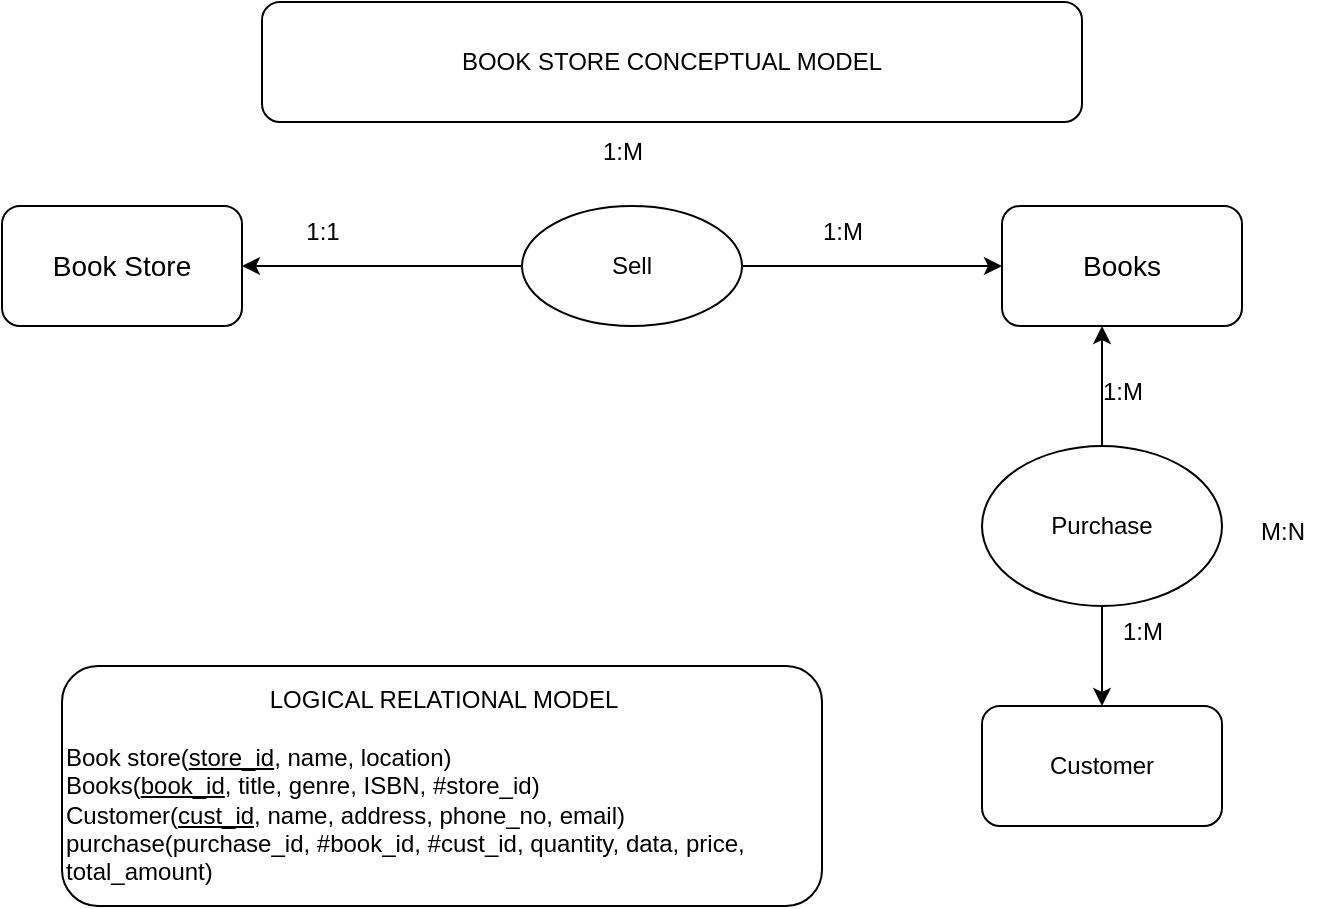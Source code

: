 <mxfile version="27.0.9">
  <diagram name="Page-1" id="_PCTIHD2n48BqfA9o45c">
    <mxGraphModel dx="786" dy="1551" grid="1" gridSize="10" guides="1" tooltips="1" connect="1" arrows="1" fold="1" page="1" pageScale="1" pageWidth="850" pageHeight="1100" math="0" shadow="0">
      <root>
        <mxCell id="0" />
        <mxCell id="1" parent="0" />
        <mxCell id="pVx7WA94-ZRG5Flrj3iz-1" value="&lt;font style=&quot;font-size: 14px;&quot;&gt;Book Store&lt;/font&gt;" style="rounded=1;whiteSpace=wrap;html=1;" vertex="1" parent="1">
          <mxGeometry x="70" y="90" width="120" height="60" as="geometry" />
        </mxCell>
        <mxCell id="pVx7WA94-ZRG5Flrj3iz-2" value="&lt;font style=&quot;font-size: 14px;&quot;&gt;Books&lt;/font&gt;" style="rounded=1;whiteSpace=wrap;html=1;" vertex="1" parent="1">
          <mxGeometry x="570" y="90" width="120" height="60" as="geometry" />
        </mxCell>
        <mxCell id="pVx7WA94-ZRG5Flrj3iz-6" style="edgeStyle=orthogonalEdgeStyle;rounded=0;orthogonalLoop=1;jettySize=auto;html=1;entryX=1;entryY=0.5;entryDx=0;entryDy=0;" edge="1" parent="1" source="pVx7WA94-ZRG5Flrj3iz-3" target="pVx7WA94-ZRG5Flrj3iz-1">
          <mxGeometry relative="1" as="geometry">
            <mxPoint x="200" y="120" as="targetPoint" />
          </mxGeometry>
        </mxCell>
        <mxCell id="pVx7WA94-ZRG5Flrj3iz-7" style="edgeStyle=orthogonalEdgeStyle;rounded=0;orthogonalLoop=1;jettySize=auto;html=1;entryX=0;entryY=0.5;entryDx=0;entryDy=0;" edge="1" parent="1" source="pVx7WA94-ZRG5Flrj3iz-3" target="pVx7WA94-ZRG5Flrj3iz-2">
          <mxGeometry relative="1" as="geometry" />
        </mxCell>
        <mxCell id="pVx7WA94-ZRG5Flrj3iz-3" value="Sell" style="ellipse;whiteSpace=wrap;html=1;" vertex="1" parent="1">
          <mxGeometry x="330" y="90" width="110" height="60" as="geometry" />
        </mxCell>
        <mxCell id="pVx7WA94-ZRG5Flrj3iz-8" value="Customer" style="rounded=1;whiteSpace=wrap;html=1;" vertex="1" parent="1">
          <mxGeometry x="560" y="340" width="120" height="60" as="geometry" />
        </mxCell>
        <mxCell id="pVx7WA94-ZRG5Flrj3iz-11" style="edgeStyle=orthogonalEdgeStyle;rounded=0;orthogonalLoop=1;jettySize=auto;html=1;entryX=0.5;entryY=0;entryDx=0;entryDy=0;" edge="1" parent="1" source="pVx7WA94-ZRG5Flrj3iz-9" target="pVx7WA94-ZRG5Flrj3iz-8">
          <mxGeometry relative="1" as="geometry" />
        </mxCell>
        <mxCell id="pVx7WA94-ZRG5Flrj3iz-12" style="edgeStyle=orthogonalEdgeStyle;rounded=0;orthogonalLoop=1;jettySize=auto;html=1;" edge="1" parent="1" source="pVx7WA94-ZRG5Flrj3iz-9">
          <mxGeometry relative="1" as="geometry">
            <mxPoint x="620" y="150" as="targetPoint" />
          </mxGeometry>
        </mxCell>
        <mxCell id="pVx7WA94-ZRG5Flrj3iz-9" value="Purchase" style="ellipse;whiteSpace=wrap;html=1;" vertex="1" parent="1">
          <mxGeometry x="560" y="210" width="120" height="80" as="geometry" />
        </mxCell>
        <mxCell id="pVx7WA94-ZRG5Flrj3iz-10" style="edgeStyle=orthogonalEdgeStyle;rounded=0;orthogonalLoop=1;jettySize=auto;html=1;entryX=0.406;entryY=1;entryDx=0;entryDy=0;entryPerimeter=0;" edge="1" parent="1" target="pVx7WA94-ZRG5Flrj3iz-2">
          <mxGeometry relative="1" as="geometry">
            <mxPoint x="619" y="150" as="sourcePoint" />
          </mxGeometry>
        </mxCell>
        <mxCell id="pVx7WA94-ZRG5Flrj3iz-13" value="1:1" style="text;html=1;align=center;verticalAlign=middle;resizable=0;points=[];autosize=1;strokeColor=none;fillColor=none;" vertex="1" parent="1">
          <mxGeometry x="210" y="88" width="40" height="30" as="geometry" />
        </mxCell>
        <mxCell id="pVx7WA94-ZRG5Flrj3iz-14" value="1:M" style="text;html=1;align=center;verticalAlign=middle;resizable=0;points=[];autosize=1;strokeColor=none;fillColor=none;" vertex="1" parent="1">
          <mxGeometry x="470" y="88" width="40" height="30" as="geometry" />
        </mxCell>
        <mxCell id="pVx7WA94-ZRG5Flrj3iz-15" value="1:M" style="text;html=1;align=center;verticalAlign=middle;resizable=0;points=[];autosize=1;strokeColor=none;fillColor=none;" vertex="1" parent="1">
          <mxGeometry x="360" y="48" width="40" height="30" as="geometry" />
        </mxCell>
        <mxCell id="pVx7WA94-ZRG5Flrj3iz-16" value="1:M" style="text;html=1;align=center;verticalAlign=middle;resizable=0;points=[];autosize=1;strokeColor=none;fillColor=none;" vertex="1" parent="1">
          <mxGeometry x="610" y="168" width="40" height="30" as="geometry" />
        </mxCell>
        <mxCell id="pVx7WA94-ZRG5Flrj3iz-17" value="1:M" style="text;html=1;align=center;verticalAlign=middle;resizable=0;points=[];autosize=1;strokeColor=none;fillColor=none;" vertex="1" parent="1">
          <mxGeometry x="620" y="288" width="40" height="30" as="geometry" />
        </mxCell>
        <mxCell id="pVx7WA94-ZRG5Flrj3iz-18" value="M:N" style="text;html=1;align=center;verticalAlign=middle;resizable=0;points=[];autosize=1;strokeColor=none;fillColor=none;" vertex="1" parent="1">
          <mxGeometry x="685" y="238" width="50" height="30" as="geometry" />
        </mxCell>
        <mxCell id="pVx7WA94-ZRG5Flrj3iz-19" value="&lt;div style=&quot;text-align: center;&quot;&gt;LOGICAL RELATIONAL MODEL&lt;/div&gt;&lt;div&gt;&lt;br&gt;&lt;/div&gt;Book store(&lt;u&gt;store_id&lt;/u&gt;, name, location)&lt;div&gt;Books(&lt;u&gt;book_id&lt;/u&gt;, title, genre, ISBN, #store_id)&lt;/div&gt;&lt;div&gt;Customer(&lt;u&gt;cust_id&lt;/u&gt;, name, address, phone_no, email)&lt;/div&gt;&lt;div style=&quot;&quot;&gt;purchase(purchase_id, #book_id, #cust_id, quantity, data, price, total_amount)&lt;/div&gt;" style="rounded=1;whiteSpace=wrap;html=1;align=left;" vertex="1" parent="1">
          <mxGeometry x="100" y="320" width="380" height="120" as="geometry" />
        </mxCell>
        <mxCell id="pVx7WA94-ZRG5Flrj3iz-20" value="BOOK STORE CONCEPTUAL MODEL" style="rounded=1;whiteSpace=wrap;html=1;" vertex="1" parent="1">
          <mxGeometry x="200" y="-12" width="410" height="60" as="geometry" />
        </mxCell>
      </root>
    </mxGraphModel>
  </diagram>
</mxfile>
